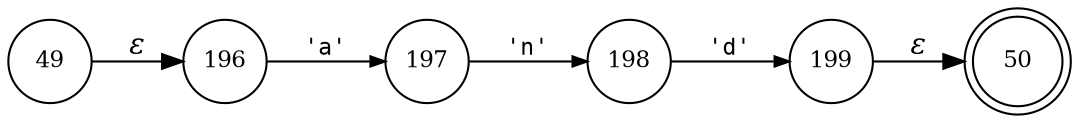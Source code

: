 digraph ATN {
rankdir=LR;
s50[fontsize=11, label="50", shape=doublecircle, fixedsize=true, width=.6];
s49[fontsize=11,label="49", shape=circle, fixedsize=true, width=.55, peripheries=1];
s197[fontsize=11,label="197", shape=circle, fixedsize=true, width=.55, peripheries=1];
s196[fontsize=11,label="196", shape=circle, fixedsize=true, width=.55, peripheries=1];
s199[fontsize=11,label="199", shape=circle, fixedsize=true, width=.55, peripheries=1];
s198[fontsize=11,label="198", shape=circle, fixedsize=true, width=.55, peripheries=1];
s49 -> s196 [fontname="Times-Italic", label="&epsilon;"];
s196 -> s197 [fontsize=11, fontname="Courier", arrowsize=.7, label = "'a'", arrowhead = normal];
s197 -> s198 [fontsize=11, fontname="Courier", arrowsize=.7, label = "'n'", arrowhead = normal];
s198 -> s199 [fontsize=11, fontname="Courier", arrowsize=.7, label = "'d'", arrowhead = normal];
s199 -> s50 [fontname="Times-Italic", label="&epsilon;"];
}